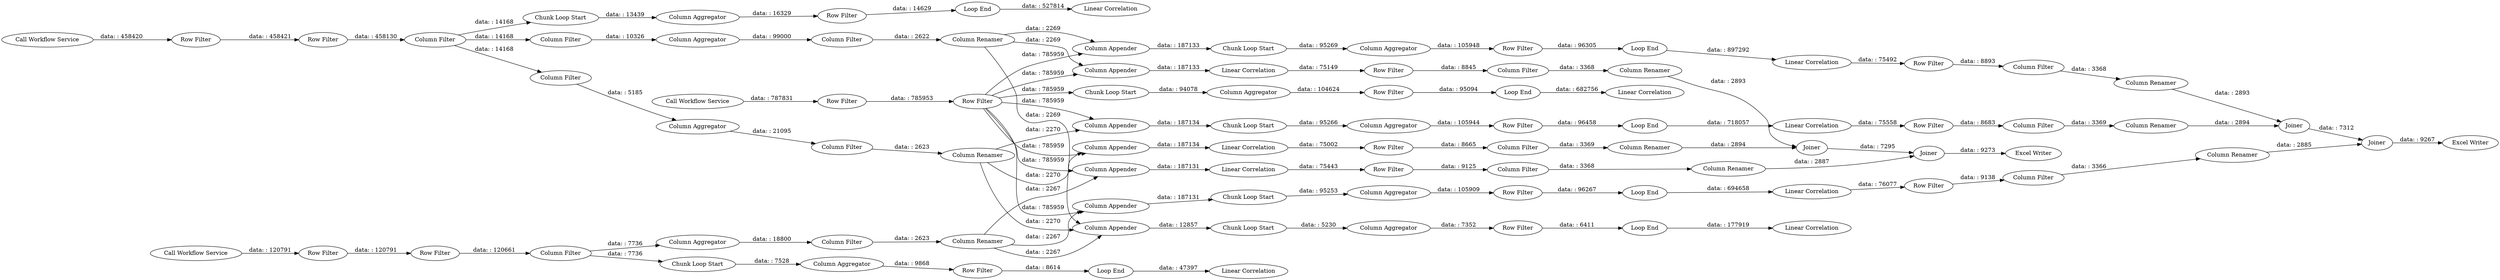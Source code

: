 digraph {
	"4221375675672135229_59" [label="Column Filter"]
	"4221375675672135229_52" [label="Column Renamer"]
	"-6924487216996410538_19" [label="Chunk Loop Start"]
	"4221375675672135229_75" [label=Joiner]
	"4221375675672135229_14" [label="Linear Correlation"]
	"4221375675672135229_86" [label="Column Renamer"]
	"4221375675672135229_74" [label="Column Renamer"]
	"4221375675672135229_96" [label="Linear Correlation"]
	"4221375675672135229_69" [label="Column Filter"]
	"6848786344730958743_18" [label="Loop End"]
	"4221375675672135229_17" [label="Row Filter"]
	"4221375675672135229_33" [label="Linear Correlation"]
	"4221375675672135229_71" [label="Column Filter"]
	"-1470024077061624484_19" [label="Chunk Loop Start"]
	"4221375675672135229_31" [label="Column Appender"]
	"-7825854123481795440_19" [label="Chunk Loop Start"]
	"4221375675672135229_78" [label=Joiner]
	"4221375675672135229_66" [label="Row Filter"]
	"4221375675672135229_35" [label="Column Aggregator"]
	"6848786344730958743_20" [label="Column Aggregator"]
	"4221375675672135229_89" [label="Column Appender"]
	"-7004263344020727391_21" [label="Row Filter"]
	"4221375675672135229_51" [label="Column Renamer"]
	"-6924487216996410538_18" [label="Loop End"]
	"4221375675672135229_90" [label="Linear Correlation"]
	"4221375675672135229_73" [label="Column Renamer"]
	"4221375675672135229_60" [label="Column Filter"]
	"4221375675672135229_26" [label="Column Appender"]
	"4221375675672135229_83" [label="Column Filter"]
	"4372545873814256026_20" [label="Column Aggregator"]
	"-7825854123481795440_18" [label="Loop End"]
	"4221375675672135229_92" [label="Excel Writer"]
	"-6924487216996410538_21" [label="Row Filter"]
	"4221375675672135229_84" [label="Column Renamer"]
	"4221375675672135229_49" [label="Column Filter"]
	"-7004263344020727391_20" [label="Column Aggregator"]
	"4221375675672135229_29" [label="Linear Correlation"]
	"-7825854123481795440_20" [label="Column Aggregator"]
	"4221375675672135229_61" [label="Column Filter"]
	"8805782554467964714_18" [label="Loop End"]
	"-1470024077061624484_20" [label="Column Aggregator"]
	"4221375675672135229_15" [label="Row Filter"]
	"4221375675672135229_97" [label="Row Filter"]
	"6848786344730958743_19" [label="Chunk Loop Start"]
	"-7004263344020727391_19" [label="Chunk Loop Start"]
	"4221375675672135229_47" [label="Column Aggregator"]
	"4221375675672135229_65" [label="Row Filter"]
	"8805782554467964714_20" [label="Column Aggregator"]
	"4221375675672135229_80" [label="Column Appender"]
	"4221375675672135229_82" [label="Linear Correlation"]
	"4221375675672135229_38" [label="Linear Correlation"]
	"4372545873814256026_21" [label="Row Filter"]
	"4221375675672135229_2" [label="Call Workflow Service"]
	"4221375675672135229_79" [label="Column Filter"]
	"4221375675672135229_36" [label="Column Appender"]
	"4221375675672135229_76" [label="Excel Writer"]
	"4221375675672135229_72" [label="Column Renamer"]
	"4221375675672135229_24" [label="Column Aggregator"]
	"4221375675672135229_41" [label="Linear Correlation"]
	"4221375675672135229_77" [label="Column Filter"]
	"4221375675672135229_94" [label="Row Filter"]
	"-1470024077061624484_21" [label="Row Filter"]
	"6848786344730958743_21" [label="Row Filter"]
	"4221375675672135229_42" [label="Row Filter"]
	"4221375675672135229_95" [label="Row Filter"]
	"-7825854123481795440_21" [label="Row Filter"]
	"4221375675672135229_25" [label="Column Filter"]
	"4221375675672135229_85" [label="Column Appender"]
	"4221375675672135229_30" [label="Column Filter"]
	"4221375675672135229_67" [label="Row Filter"]
	"4372545873814256026_18" [label="Loop End"]
	"4221375675672135229_50" [label="Row Filter"]
	"8805782554467964714_19" [label="Chunk Loop Start"]
	"4372545873814256026_19" [label="Chunk Loop Start"]
	"-7004263344020727391_18" [label="Loop End"]
	"4221375675672135229_16" [label="Linear Correlation"]
	"4221375675672135229_1" [label="Call Workflow Service"]
	"4221375675672135229_91" [label=Joiner]
	"-1470024077061624484_18" [label="Loop End"]
	"4221375675672135229_68" [label=Joiner]
	"4221375675672135229_53" [label="Column Renamer"]
	"4221375675672135229_54" [label="Row Filter"]
	"8805782554467964714_21" [label="Row Filter"]
	"4221375675672135229_55" [label="Row Filter"]
	"4221375675672135229_87" [label="Column Renamer"]
	"-6924487216996410538_20" [label="Column Aggregator"]
	"4221375675672135229_62" [label="Column Appender"]
	"4221375675672135229_64" [label="Linear Correlation"]
	"4221375675672135229_48" [label="Column Filter"]
	"4221375675672135229_45" [label="Call Workflow Service"]
	"4221375675672135229_70" [label="Column Filter"]
	"-7825854123481795440_18" -> "4221375675672135229_29" [label="data: : 718057"]
	"4221375675672135229_51" -> "4221375675672135229_36" [label="data: : 2267"]
	"8805782554467964714_19" -> "8805782554467964714_20" [label="data: : 95269"]
	"-6924487216996410538_21" -> "-6924487216996410538_18" [label="data: : 95094"]
	"4221375675672135229_79" -> "4221375675672135229_84" [label="data: : 3369"]
	"8805782554467964714_21" -> "8805782554467964714_18" [label="data: : 96305"]
	"4221375675672135229_90" -> "4221375675672135229_94" [label="data: : 75443"]
	"4221375675672135229_72" -> "4221375675672135229_68" [label="data: : 2894"]
	"6848786344730958743_18" -> "4221375675672135229_41" [label="data: : 47397"]
	"4221375675672135229_54" -> "4221375675672135229_26" [label="data: : 785959"]
	"4221375675672135229_73" -> "4221375675672135229_68" [label="data: : 2893"]
	"4221375675672135229_82" -> "4221375675672135229_95" [label="data: : 75002"]
	"4221375675672135229_70" -> "4221375675672135229_73" [label="data: : 3368"]
	"-7825854123481795440_19" -> "-7825854123481795440_20" [label="data: : 95266"]
	"4221375675672135229_49" -> "4221375675672135229_47" [label="data: : 7736"]
	"4372545873814256026_21" -> "4372545873814256026_18" [label="data: : 96267"]
	"6848786344730958743_19" -> "6848786344730958743_20" [label="data: : 7528"]
	"8805782554467964714_20" -> "8805782554467964714_21" [label="data: : 105948"]
	"4221375675672135229_54" -> "-6924487216996410538_19" [label="data: : 785959"]
	"4221375675672135229_52" -> "4221375675672135229_89" [label="data: : 2269"]
	"4221375675672135229_42" -> "4221375675672135229_50" [label="data: : 120791"]
	"4221375675672135229_64" -> "4221375675672135229_65" [label="data: : 76077"]
	"4221375675672135229_48" -> "4221375675672135229_51" [label="data: : 2623"]
	"4221375675672135229_51" -> "4221375675672135229_85" [label="data: : 2267"]
	"8805782554467964714_18" -> "4221375675672135229_33" [label="data: : 897292"]
	"-1470024077061624484_18" -> "4221375675672135229_14" [label="data: : 527814"]
	"4221375675672135229_17" -> "4221375675672135229_54" [label="data: : 785953"]
	"4221375675672135229_96" -> "4221375675672135229_97" [label="data: : 75149"]
	"4221375675672135229_66" -> "4221375675672135229_69" [label="data: : 8683"]
	"4221375675672135229_59" -> "4221375675672135229_60" [label="data: : 14168"]
	"4221375675672135229_67" -> "4221375675672135229_70" [label="data: : 8893"]
	"4221375675672135229_29" -> "4221375675672135229_66" [label="data: : 75558"]
	"4221375675672135229_31" -> "8805782554467964714_19" [label="data: : 187133"]
	"4221375675672135229_30" -> "4221375675672135229_52" [label="data: : 2622"]
	"-7004263344020727391_20" -> "-7004263344020727391_21" [label="data: : 7352"]
	"4221375675672135229_91" -> "4221375675672135229_92" [label="data: : 9273"]
	"6848786344730958743_21" -> "6848786344730958743_18" [label="data: : 8614"]
	"4221375675672135229_97" -> "4221375675672135229_77" [label="data: : 8845"]
	"4221375675672135229_71" -> "4221375675672135229_74" [label="data: : 3366"]
	"4221375675672135229_52" -> "4221375675672135229_36" [label="data: : 2269"]
	"4372545873814256026_19" -> "4372545873814256026_20" [label="data: : 95253"]
	"-6924487216996410538_18" -> "4221375675672135229_16" [label="data: : 682756"]
	"-6924487216996410538_20" -> "-6924487216996410538_21" [label="data: : 104624"]
	"4221375675672135229_78" -> "4221375675672135229_91" [label="data: : 7295"]
	"4221375675672135229_86" -> "4221375675672135229_78" [label="data: : 2893"]
	"4221375675672135229_2" -> "4221375675672135229_17" [label="data: : 787831"]
	"4221375675672135229_94" -> "4221375675672135229_83" [label="data: : 9125"]
	"4221375675672135229_49" -> "6848786344730958743_19" [label="data: : 7736"]
	"4221375675672135229_47" -> "4221375675672135229_48" [label="data: : 18800"]
	"4221375675672135229_45" -> "4221375675672135229_42" [label="data: : 120791"]
	"4221375675672135229_51" -> "4221375675672135229_62" [label="data: : 2267"]
	"4221375675672135229_53" -> "4221375675672135229_26" [label="data: : 2270"]
	"4221375675672135229_24" -> "4221375675672135229_25" [label="data: : 21095"]
	"-7825854123481795440_21" -> "-7825854123481795440_18" [label="data: : 96458"]
	"4221375675672135229_52" -> "4221375675672135229_31" [label="data: : 2269"]
	"4221375675672135229_95" -> "4221375675672135229_79" [label="data: : 8665"]
	"4221375675672135229_62" -> "4372545873814256026_19" [label="data: : 187131"]
	"4221375675672135229_54" -> "4221375675672135229_62" [label="data: : 785959"]
	"4221375675672135229_36" -> "-7004263344020727391_19" [label="data: : 12857"]
	"-1470024077061624484_21" -> "-1470024077061624484_18" [label="data: : 14629"]
	"-7004263344020727391_19" -> "-7004263344020727391_20" [label="data: : 5230"]
	"-7825854123481795440_20" -> "-7825854123481795440_21" [label="data: : 105944"]
	"4221375675672135229_75" -> "4221375675672135229_76" [label="data: : 9267"]
	"-7004263344020727391_18" -> "4221375675672135229_38" [label="data: : 177919"]
	"4221375675672135229_25" -> "4221375675672135229_53" [label="data: : 2623"]
	"4221375675672135229_87" -> "4221375675672135229_91" [label="data: : 2887"]
	"4372545873814256026_18" -> "4221375675672135229_64" [label="data: : 694658"]
	"4221375675672135229_1" -> "4221375675672135229_15" [label="data: : 458420"]
	"4221375675672135229_69" -> "4221375675672135229_72" [label="data: : 3369"]
	"4221375675672135229_26" -> "-7825854123481795440_19" [label="data: : 187134"]
	"4221375675672135229_54" -> "4221375675672135229_85" [label="data: : 785959"]
	"-7004263344020727391_21" -> "-7004263344020727391_18" [label="data: : 6411"]
	"4221375675672135229_54" -> "4221375675672135229_31" [label="data: : 785959"]
	"4221375675672135229_65" -> "4221375675672135229_71" [label="data: : 9138"]
	"4221375675672135229_59" -> "-1470024077061624484_19" [label="data: : 14168"]
	"4372545873814256026_20" -> "4372545873814256026_21" [label="data: : 105909"]
	"4221375675672135229_84" -> "4221375675672135229_78" [label="data: : 2894"]
	"4221375675672135229_77" -> "4221375675672135229_86" [label="data: : 3368"]
	"4221375675672135229_68" -> "4221375675672135229_75" [label="data: : 7312"]
	"4221375675672135229_33" -> "4221375675672135229_67" [label="data: : 75492"]
	"4221375675672135229_35" -> "4221375675672135229_30" [label="data: : 99000"]
	"4221375675672135229_53" -> "4221375675672135229_80" [label="data: : 2270"]
	"6848786344730958743_20" -> "6848786344730958743_21" [label="data: : 9868"]
	"-1470024077061624484_19" -> "-1470024077061624484_20" [label="data: : 13439"]
	"4221375675672135229_85" -> "4221375675672135229_90" [label="data: : 187131"]
	"4221375675672135229_80" -> "4221375675672135229_82" [label="data: : 187134"]
	"4221375675672135229_61" -> "4221375675672135229_35" [label="data: : 10326"]
	"4221375675672135229_55" -> "4221375675672135229_59" [label="data: : 458130"]
	"4221375675672135229_50" -> "4221375675672135229_49" [label="data: : 120661"]
	"4221375675672135229_59" -> "4221375675672135229_61" [label="data: : 14168"]
	"4221375675672135229_53" -> "4221375675672135229_36" [label="data: : 2270"]
	"4221375675672135229_54" -> "4221375675672135229_89" [label="data: : 785959"]
	"4221375675672135229_54" -> "4221375675672135229_80" [label="data: : 785959"]
	"4221375675672135229_89" -> "4221375675672135229_96" [label="data: : 187133"]
	"-6924487216996410538_19" -> "-6924487216996410538_20" [label="data: : 94078"]
	"4221375675672135229_74" -> "4221375675672135229_75" [label="data: : 2885"]
	"4221375675672135229_15" -> "4221375675672135229_55" [label="data: : 458421"]
	"4221375675672135229_83" -> "4221375675672135229_87" [label="data: : 3368"]
	"-1470024077061624484_20" -> "-1470024077061624484_21" [label="data: : 16329"]
	"4221375675672135229_60" -> "4221375675672135229_24" [label="data: : 5185"]
	rankdir=LR
}
